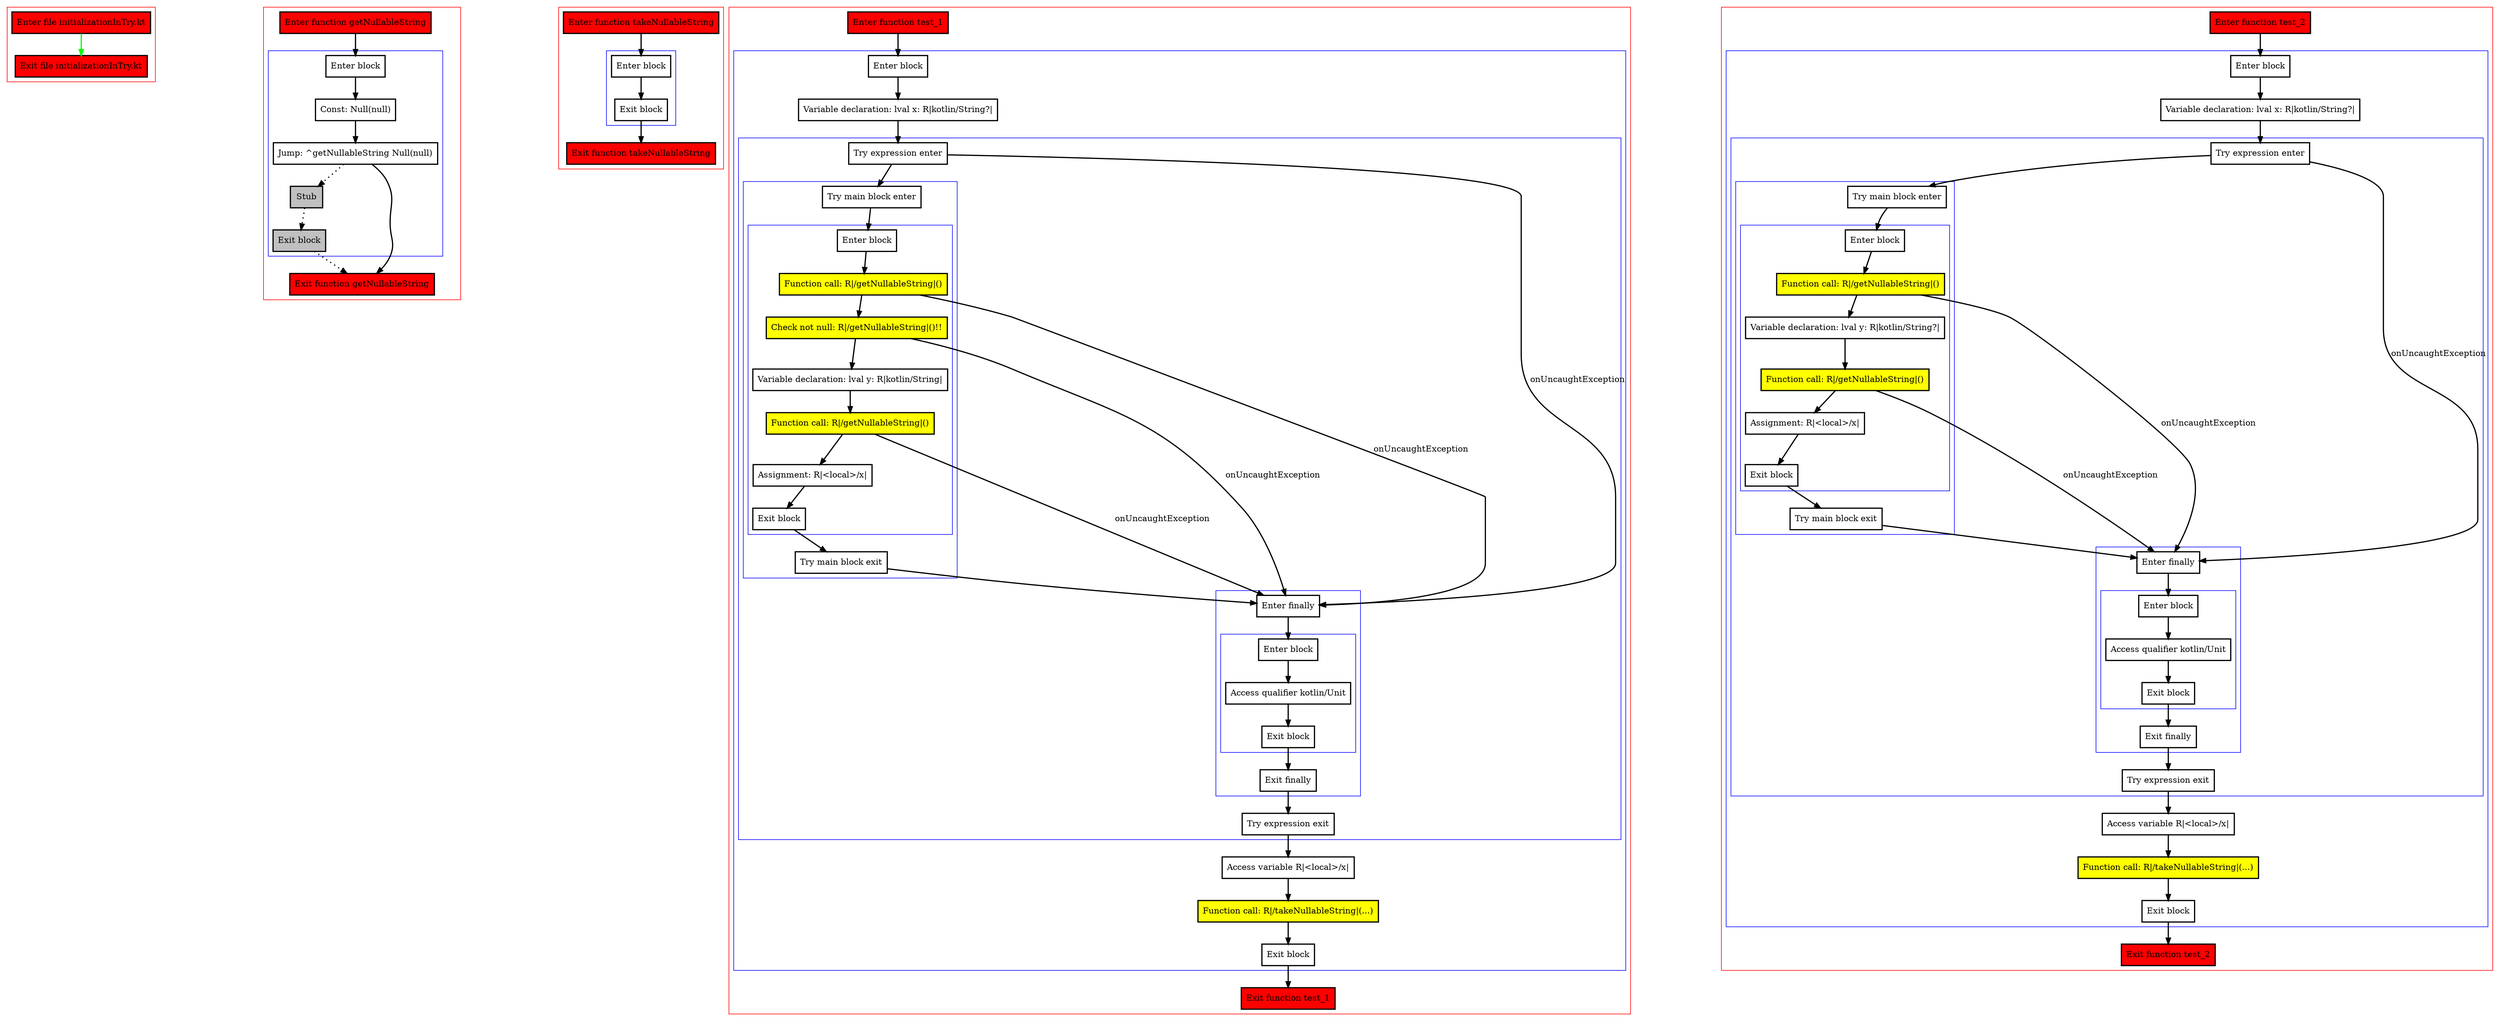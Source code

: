 digraph initializationInTry_kt {
    graph [nodesep=3]
    node [shape=box penwidth=2]
    edge [penwidth=2]

    subgraph cluster_0 {
        color=red
        0 [label="Enter file initializationInTry.kt" style="filled" fillcolor=red];
        1 [label="Exit file initializationInTry.kt" style="filled" fillcolor=red];
    }
    0 -> {1} [color=green];

    subgraph cluster_1 {
        color=red
        2 [label="Enter function getNullableString" style="filled" fillcolor=red];
        subgraph cluster_2 {
            color=blue
            3 [label="Enter block"];
            4 [label="Const: Null(null)"];
            5 [label="Jump: ^getNullableString Null(null)"];
            6 [label="Stub" style="filled" fillcolor=gray];
            7 [label="Exit block" style="filled" fillcolor=gray];
        }
        8 [label="Exit function getNullableString" style="filled" fillcolor=red];
    }
    2 -> {3};
    3 -> {4};
    4 -> {5};
    5 -> {8};
    5 -> {6} [style=dotted];
    6 -> {7} [style=dotted];
    7 -> {8} [style=dotted];

    subgraph cluster_3 {
        color=red
        9 [label="Enter function takeNullableString" style="filled" fillcolor=red];
        subgraph cluster_4 {
            color=blue
            10 [label="Enter block"];
            11 [label="Exit block"];
        }
        12 [label="Exit function takeNullableString" style="filled" fillcolor=red];
    }
    9 -> {10};
    10 -> {11};
    11 -> {12};

    subgraph cluster_5 {
        color=red
        13 [label="Enter function test_1" style="filled" fillcolor=red];
        subgraph cluster_6 {
            color=blue
            14 [label="Enter block"];
            15 [label="Variable declaration: lval x: R|kotlin/String?|"];
            subgraph cluster_7 {
                color=blue
                16 [label="Try expression enter"];
                subgraph cluster_8 {
                    color=blue
                    17 [label="Try main block enter"];
                    subgraph cluster_9 {
                        color=blue
                        18 [label="Enter block"];
                        19 [label="Function call: R|/getNullableString|()" style="filled" fillcolor=yellow];
                        20 [label="Check not null: R|/getNullableString|()!!" style="filled" fillcolor=yellow];
                        21 [label="Variable declaration: lval y: R|kotlin/String|"];
                        22 [label="Function call: R|/getNullableString|()" style="filled" fillcolor=yellow];
                        23 [label="Assignment: R|<local>/x|"];
                        24 [label="Exit block"];
                    }
                    25 [label="Try main block exit"];
                }
                subgraph cluster_10 {
                    color=blue
                    26 [label="Enter finally"];
                    subgraph cluster_11 {
                        color=blue
                        27 [label="Enter block"];
                        28 [label="Access qualifier kotlin/Unit"];
                        29 [label="Exit block"];
                    }
                    30 [label="Exit finally"];
                }
                31 [label="Try expression exit"];
            }
            32 [label="Access variable R|<local>/x|"];
            33 [label="Function call: R|/takeNullableString|(...)" style="filled" fillcolor=yellow];
            34 [label="Exit block"];
        }
        35 [label="Exit function test_1" style="filled" fillcolor=red];
    }
    13 -> {14};
    14 -> {15};
    15 -> {16};
    16 -> {17};
    16 -> {26} [label="onUncaughtException"];
    17 -> {18};
    18 -> {19};
    19 -> {20};
    19 -> {26} [label="onUncaughtException"];
    20 -> {21};
    20 -> {26} [label="onUncaughtException"];
    21 -> {22};
    22 -> {23};
    22 -> {26} [label="onUncaughtException"];
    23 -> {24};
    24 -> {25};
    25 -> {26};
    26 -> {27};
    27 -> {28};
    28 -> {29};
    29 -> {30};
    30 -> {31};
    31 -> {32};
    32 -> {33};
    33 -> {34};
    34 -> {35};

    subgraph cluster_12 {
        color=red
        36 [label="Enter function test_2" style="filled" fillcolor=red];
        subgraph cluster_13 {
            color=blue
            37 [label="Enter block"];
            38 [label="Variable declaration: lval x: R|kotlin/String?|"];
            subgraph cluster_14 {
                color=blue
                39 [label="Try expression enter"];
                subgraph cluster_15 {
                    color=blue
                    40 [label="Try main block enter"];
                    subgraph cluster_16 {
                        color=blue
                        41 [label="Enter block"];
                        42 [label="Function call: R|/getNullableString|()" style="filled" fillcolor=yellow];
                        43 [label="Variable declaration: lval y: R|kotlin/String?|"];
                        44 [label="Function call: R|/getNullableString|()" style="filled" fillcolor=yellow];
                        45 [label="Assignment: R|<local>/x|"];
                        46 [label="Exit block"];
                    }
                    47 [label="Try main block exit"];
                }
                subgraph cluster_17 {
                    color=blue
                    48 [label="Enter finally"];
                    subgraph cluster_18 {
                        color=blue
                        49 [label="Enter block"];
                        50 [label="Access qualifier kotlin/Unit"];
                        51 [label="Exit block"];
                    }
                    52 [label="Exit finally"];
                }
                53 [label="Try expression exit"];
            }
            54 [label="Access variable R|<local>/x|"];
            55 [label="Function call: R|/takeNullableString|(...)" style="filled" fillcolor=yellow];
            56 [label="Exit block"];
        }
        57 [label="Exit function test_2" style="filled" fillcolor=red];
    }
    36 -> {37};
    37 -> {38};
    38 -> {39};
    39 -> {40};
    39 -> {48} [label="onUncaughtException"];
    40 -> {41};
    41 -> {42};
    42 -> {43};
    42 -> {48} [label="onUncaughtException"];
    43 -> {44};
    44 -> {45};
    44 -> {48} [label="onUncaughtException"];
    45 -> {46};
    46 -> {47};
    47 -> {48};
    48 -> {49};
    49 -> {50};
    50 -> {51};
    51 -> {52};
    52 -> {53};
    53 -> {54};
    54 -> {55};
    55 -> {56};
    56 -> {57};

}
